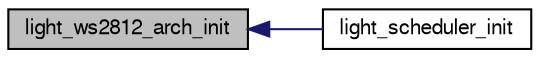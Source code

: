 digraph "light_ws2812_arch_init"
{
  edge [fontname="FreeSans",fontsize="10",labelfontname="FreeSans",labelfontsize="10"];
  node [fontname="FreeSans",fontsize="10",shape=record];
  rankdir="LR";
  Node1 [label="light_ws2812_arch_init",height=0.2,width=0.4,color="black", fillcolor="grey75", style="filled", fontcolor="black"];
  Node1 -> Node2 [dir="back",color="midnightblue",fontsize="10",style="solid",fontname="FreeSans"];
  Node2 [label="light_scheduler_init",height=0.2,width=0.4,color="black", fillcolor="white", style="filled",URL="$light__scheduler_8h.html#a8306780e037cc4384e8a0a33da77bf8b"];
}
